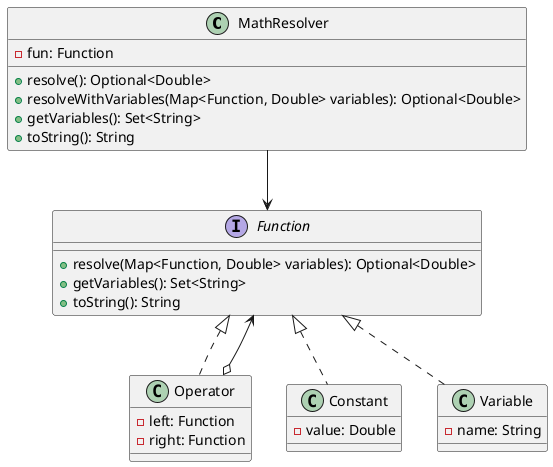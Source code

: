 @startuml

class MathResolver {
  - fun: Function
  + resolve(): Optional<Double>
  + resolveWithVariables(Map<Function, Double> variables): Optional<Double>
  + getVariables(): Set<String>
  + toString(): String
}

MathResolver --> Function

interface Function {
  + resolve(Map<Function, Double> variables): Optional<Double>
  + getVariables(): Set<String>
  + toString(): String
}

class Operator {
  - left: Function
  - right: Function
}

Function <|.. Operator
Function <--o Operator

class Constant {
  - value: Double
}

class Variable {
  - name: String
}

Function <|.. Variable
Function <|.. Constant

@enduml